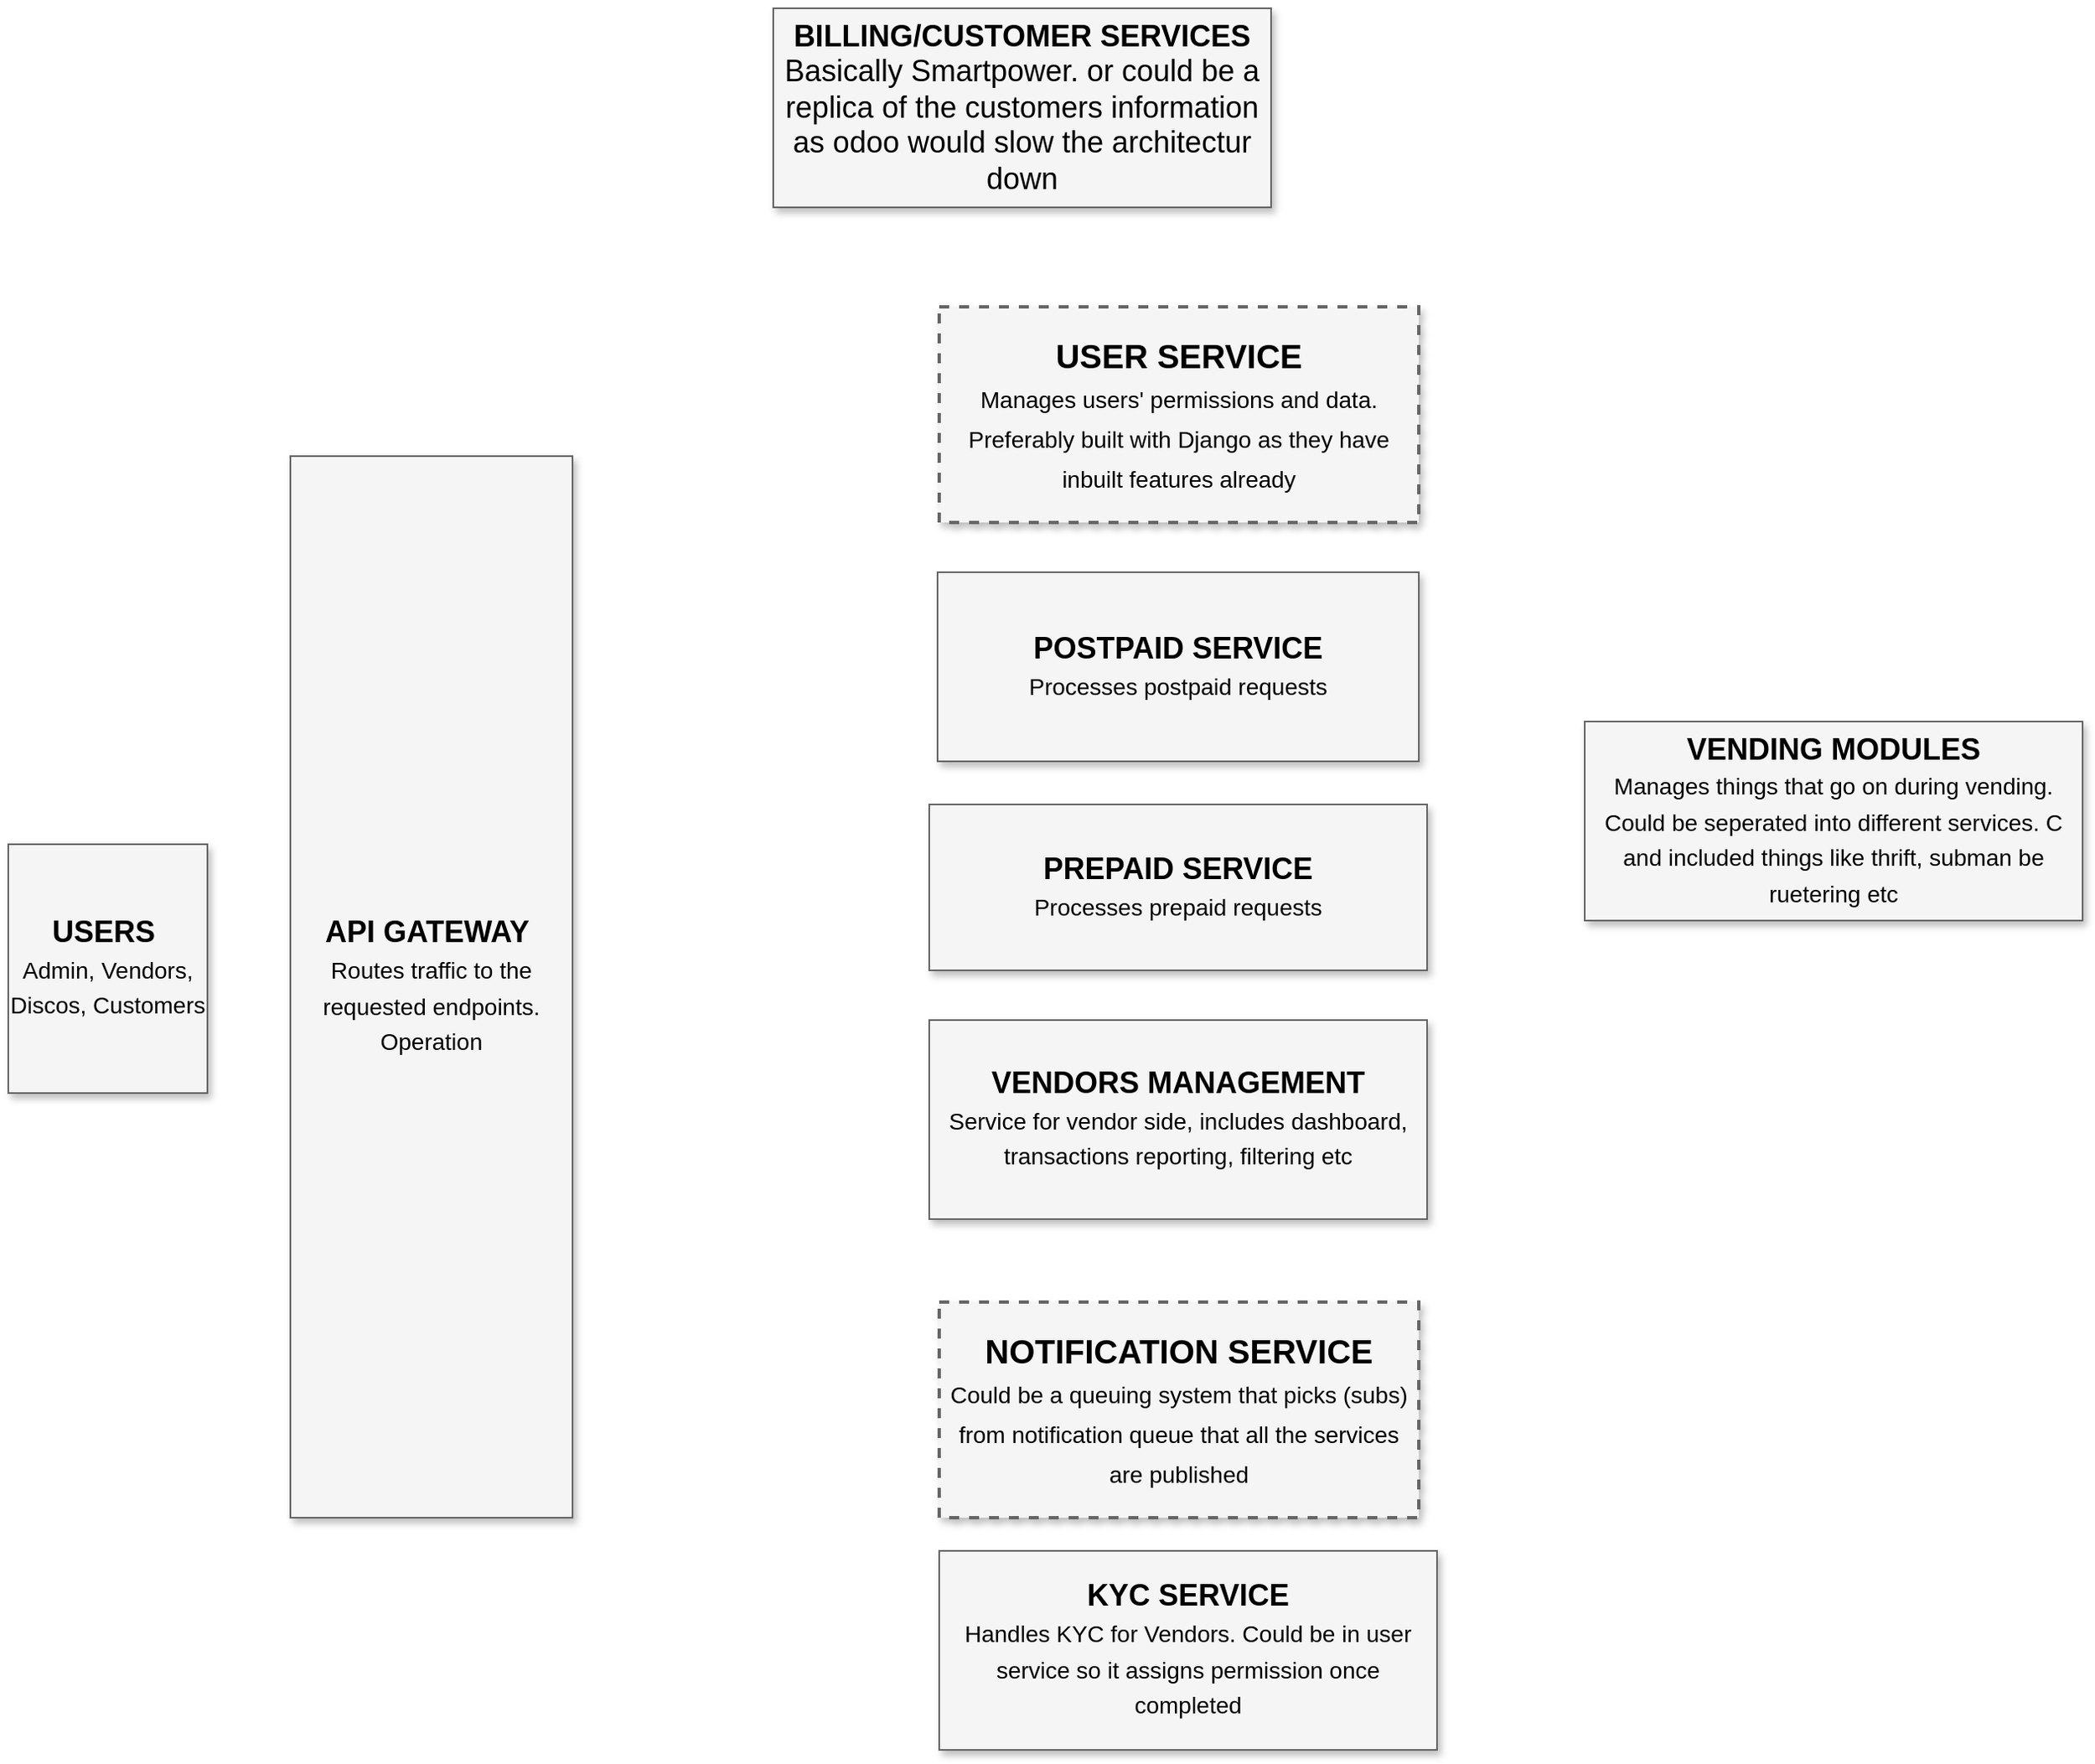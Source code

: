 <mxfile version="21.0.8" type="github" pages="2">
  <diagram name="Page-1" id="90a13364-a465-7bf4-72fc-28e22215d7a0">
    <mxGraphModel dx="1024" dy="510" grid="1" gridSize="10" guides="1" tooltips="1" connect="1" arrows="1" fold="1" page="1" pageScale="1.5" pageWidth="1169" pageHeight="826" background="none" math="0" shadow="0">
      <root>
        <mxCell id="0" style=";html=1;" />
        <mxCell id="1" style=";html=1;" parent="0" />
        <mxCell id="3a17f1ce550125da-1" value="&lt;b&gt;USER SERVICE&lt;/b&gt;&lt;br&gt;&lt;span style=&quot;font-size: 14px;&quot;&gt;Manages users&#39; permissions and data. Preferably built with Django as they have inbuilt features already&lt;/span&gt;" style="whiteSpace=wrap;html=1;shadow=1;fontSize=20;fillColor=#f5f5f5;strokeColor=#666666;strokeWidth=2;dashed=1;" parent="1" vertex="1">
          <mxGeometry x="661" y="340" width="289" height="130" as="geometry" />
        </mxCell>
        <mxCell id="3a17f1ce550125da-2" value="&lt;b&gt;API GATEWAY&lt;/b&gt;&amp;nbsp;&lt;br&gt;&lt;font style=&quot;font-size: 14px;&quot;&gt;Routes traffic to the requested endpoints.&lt;br&gt;Operation&lt;br&gt;&lt;/font&gt;" style="whiteSpace=wrap;html=1;shadow=1;fontSize=18;fillColor=#f5f5f5;strokeColor=#666666;" parent="1" vertex="1">
          <mxGeometry x="270" y="430" width="170" height="640" as="geometry" />
        </mxCell>
        <mxCell id="3a17f1ce550125da-4" value="&lt;b&gt;PREPAID SERVICE&lt;/b&gt;&lt;br&gt;&lt;font style=&quot;font-size: 14px;&quot;&gt;Processes prepaid requests&lt;/font&gt;" style="whiteSpace=wrap;html=1;shadow=1;fontSize=18;fillColor=#f5f5f5;strokeColor=#666666;" parent="1" vertex="1">
          <mxGeometry x="655" y="640" width="300" height="100" as="geometry" />
        </mxCell>
        <mxCell id="3a17f1ce550125da-5" value="&lt;b&gt;POSTPAID SERVICE&lt;/b&gt;&lt;br&gt;&lt;font style=&quot;font-size: 14px;&quot;&gt;Processes postpaid requests&lt;/font&gt;" style="whiteSpace=wrap;html=1;shadow=1;fontSize=18;fillColor=#f5f5f5;strokeColor=#666666;" parent="1" vertex="1">
          <mxGeometry x="660" y="500" width="290" height="114" as="geometry" />
        </mxCell>
        <mxCell id="3a17f1ce550125da-6" value="&lt;b&gt;VENDING MODULES&lt;/b&gt;&lt;br&gt;&lt;font style=&quot;font-size: 14px;&quot;&gt;Manages things that go on during vending. Could be seperated into different services. C and included things like thrift, subman be ruetering etc&lt;/font&gt;" style="whiteSpace=wrap;html=1;shadow=1;fontSize=18;fillColor=#f5f5f5;strokeColor=#666666;" parent="1" vertex="1">
          <mxGeometry x="1050" y="590" width="300" height="120" as="geometry" />
        </mxCell>
        <mxCell id="3a17f1ce550125da-8" value="&lt;b&gt;USERS&amp;nbsp;&lt;br&gt;&lt;/b&gt;&lt;font style=&quot;font-size: 14px;&quot;&gt;Admin, Vendors, Discos, Customers&lt;/font&gt;" style="whiteSpace=wrap;html=1;shadow=1;fontSize=18;fillColor=#f5f5f5;strokeColor=#666666;" parent="1" vertex="1">
          <mxGeometry x="100" y="664" width="120" height="150" as="geometry" />
        </mxCell>
        <mxCell id="oaKNyn6OFyikyZPhIBUf-8" value="&lt;b&gt;VENDORS MANAGEMENT&lt;br&gt;&lt;/b&gt;&lt;span style=&quot;font-size: 14px;&quot;&gt;Service for vendor side, includes dashboard, transactions reporting, filtering etc&lt;/span&gt;" style="whiteSpace=wrap;html=1;shadow=1;fontSize=18;fillColor=#f5f5f5;strokeColor=#666666;" vertex="1" parent="1">
          <mxGeometry x="655" y="770" width="300" height="120" as="geometry" />
        </mxCell>
        <mxCell id="oaKNyn6OFyikyZPhIBUf-9" value="&lt;b&gt;NOTIFICATION SERVICE&lt;/b&gt;&lt;br&gt;&lt;span style=&quot;font-size: 14px;&quot;&gt;Could be a queuing system that picks (subs) from notification queue that all the services are published&lt;/span&gt;" style="whiteSpace=wrap;html=1;shadow=1;fontSize=20;fillColor=#f5f5f5;strokeColor=#666666;strokeWidth=2;dashed=1;" vertex="1" parent="1">
          <mxGeometry x="661" y="940" width="289" height="130" as="geometry" />
        </mxCell>
        <mxCell id="w-HBNIqU8GMxjDqUyf8S-1" value="&lt;font style=&quot;&quot;&gt;&lt;b&gt;KYC SERVICE&lt;br&gt;&lt;/b&gt;&lt;span style=&quot;font-size: 14px;&quot;&gt;Handles KYC for Vendors. Could be in user service so it assigns permission once completed&lt;/span&gt;&lt;/font&gt;" style="whiteSpace=wrap;html=1;shadow=1;fontSize=18;fillColor=#f5f5f5;strokeColor=#666666;" vertex="1" parent="1">
          <mxGeometry x="661" y="1090" width="300" height="120" as="geometry" />
        </mxCell>
        <mxCell id="w-HBNIqU8GMxjDqUyf8S-3" value="&lt;b&gt;BILLING/CUSTOMER SERVICES&lt;/b&gt;&lt;br&gt;Basically Smartpower. or could be a replica of the customers information as odoo would slow the architectur down" style="whiteSpace=wrap;html=1;shadow=1;fontSize=18;fillColor=#f5f5f5;strokeColor=#666666;" vertex="1" parent="1">
          <mxGeometry x="561" y="160" width="300" height="120" as="geometry" />
        </mxCell>
      </root>
    </mxGraphModel>
  </diagram>
  <diagram id="yp_jWA0SPww1RNGan-g8" name="Page-2">
    <mxGraphModel dx="1434" dy="714" grid="1" gridSize="10" guides="1" tooltips="1" connect="1" arrows="1" fold="1" page="1" pageScale="1" pageWidth="850" pageHeight="1100" math="0" shadow="0">
      <root>
        <mxCell id="0" />
        <mxCell id="1" parent="0" />
      </root>
    </mxGraphModel>
  </diagram>
</mxfile>
